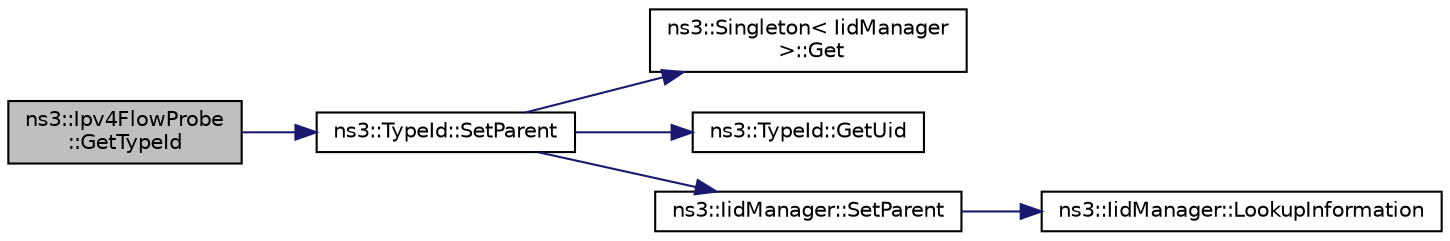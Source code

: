 digraph "ns3::Ipv4FlowProbe::GetTypeId"
{
 // LATEX_PDF_SIZE
  edge [fontname="Helvetica",fontsize="10",labelfontname="Helvetica",labelfontsize="10"];
  node [fontname="Helvetica",fontsize="10",shape=record];
  rankdir="LR";
  Node1 [label="ns3::Ipv4FlowProbe\l::GetTypeId",height=0.2,width=0.4,color="black", fillcolor="grey75", style="filled", fontcolor="black",tooltip="Register this type."];
  Node1 -> Node2 [color="midnightblue",fontsize="10",style="solid",fontname="Helvetica"];
  Node2 [label="ns3::TypeId::SetParent",height=0.2,width=0.4,color="black", fillcolor="white", style="filled",URL="$classns3_1_1_type_id.html#abaaca67ab7d2471067e7c275df0f7309",tooltip="Set the parent TypeId."];
  Node2 -> Node3 [color="midnightblue",fontsize="10",style="solid",fontname="Helvetica"];
  Node3 [label="ns3::Singleton\< IidManager\l \>::Get",height=0.2,width=0.4,color="black", fillcolor="white", style="filled",URL="$classns3_1_1_singleton.html#a80a2cd3c25a27ea72add7a9f7a141ffa",tooltip="Get a pointer to the singleton instance."];
  Node2 -> Node4 [color="midnightblue",fontsize="10",style="solid",fontname="Helvetica"];
  Node4 [label="ns3::TypeId::GetUid",height=0.2,width=0.4,color="black", fillcolor="white", style="filled",URL="$classns3_1_1_type_id.html#a429535085325d6f926724771446d9047",tooltip="Get the internal id of this TypeId."];
  Node2 -> Node5 [color="midnightblue",fontsize="10",style="solid",fontname="Helvetica"];
  Node5 [label="ns3::IidManager::SetParent",height=0.2,width=0.4,color="black", fillcolor="white", style="filled",URL="$classns3_1_1_iid_manager.html#a4042931260554c907699367b6811426f",tooltip="Set the parent of a type id."];
  Node5 -> Node6 [color="midnightblue",fontsize="10",style="solid",fontname="Helvetica"];
  Node6 [label="ns3::IidManager::LookupInformation",height=0.2,width=0.4,color="black", fillcolor="white", style="filled",URL="$classns3_1_1_iid_manager.html#a84af06b798b21fa700469a3ac5f65f3f",tooltip="Retrieve the information record for a type."];
}
